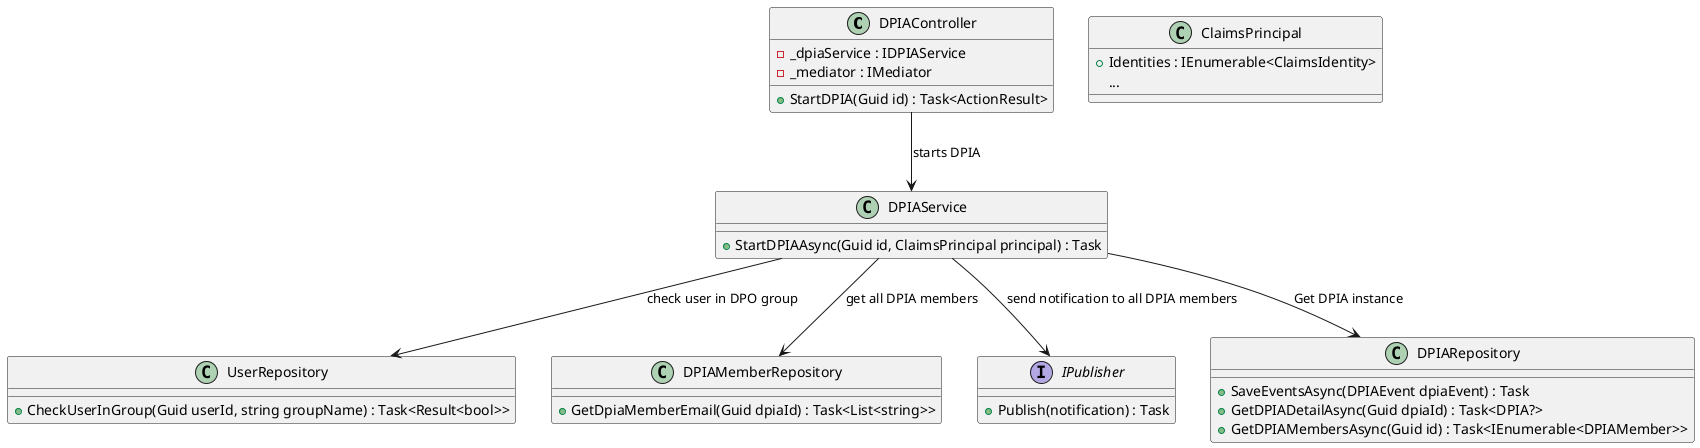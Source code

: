 @startuml

class DPIAController {
    -_dpiaService : IDPIAService
    -_mediator : IMediator

    +StartDPIA(Guid id) : Task<ActionResult>
}

class DPIAService {
    +StartDPIAAsync(Guid id, ClaimsPrincipal principal) : Task
}

class UserRepository {
    +CheckUserInGroup(Guid userId, string groupName) : Task<Result<bool>>
}

class ClaimsPrincipal {
    +Identities : IEnumerable<ClaimsIdentity>
    ...
}

class DPIAMemberRepository {
    +GetDpiaMemberEmail(Guid dpiaId) : Task<List<string>>
}

interface IPublisher {
    +Publish(notification) : Task
}

class DPIARepository {
    +SaveEventsAsync(DPIAEvent dpiaEvent) : Task
    +GetDPIADetailAsync(Guid dpiaId) : Task<DPIA?>
    +GetDPIAMembersAsync(Guid id) : Task<IEnumerable<DPIAMember>>
}

DPIAController --> DPIAService : "starts DPIA"
DPIAService --> UserRepository : "check user in DPO group"
DPIAService --> DPIARepository : "Get DPIA instance"
DPIAService --> DPIAMemberRepository : "get all DPIA members"
DPIAService --> IPublisher : "send notification to all DPIA members"

@enduml
